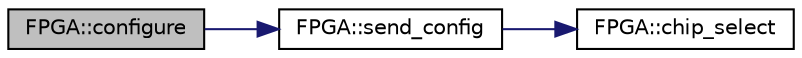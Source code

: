 digraph "FPGA::configure"
{
  edge [fontname="Helvetica",fontsize="10",labelfontname="Helvetica",labelfontsize="10"];
  node [fontname="Helvetica",fontsize="10",shape=record];
  rankdir="LR";
  Node17 [label="FPGA::configure",height=0.2,width=0.4,color="black", fillcolor="grey75", style="filled", fontcolor="black"];
  Node17 -> Node18 [color="midnightblue",fontsize="10",style="solid",fontname="Helvetica"];
  Node18 [label="FPGA::send_config",height=0.2,width=0.4,color="black", fillcolor="white", style="filled",URL="$class_f_p_g_a.html#afe0325a65f4142784871fb0c63255d75",tooltip="Sends the config over to the FPGA It is assumed that the fpga has already initialized and the spi bus..."];
  Node18 -> Node19 [color="midnightblue",fontsize="10",style="solid",fontname="Helvetica"];
  Node19 [label="FPGA::chip_select",height=0.2,width=0.4,color="black", fillcolor="white", style="filled",URL="$class_f_p_g_a.html#abfd93a2d6b356b3338b598b8d9c1d5b4",tooltip="Bring chipselect low so we can start a transmission. "];
}

